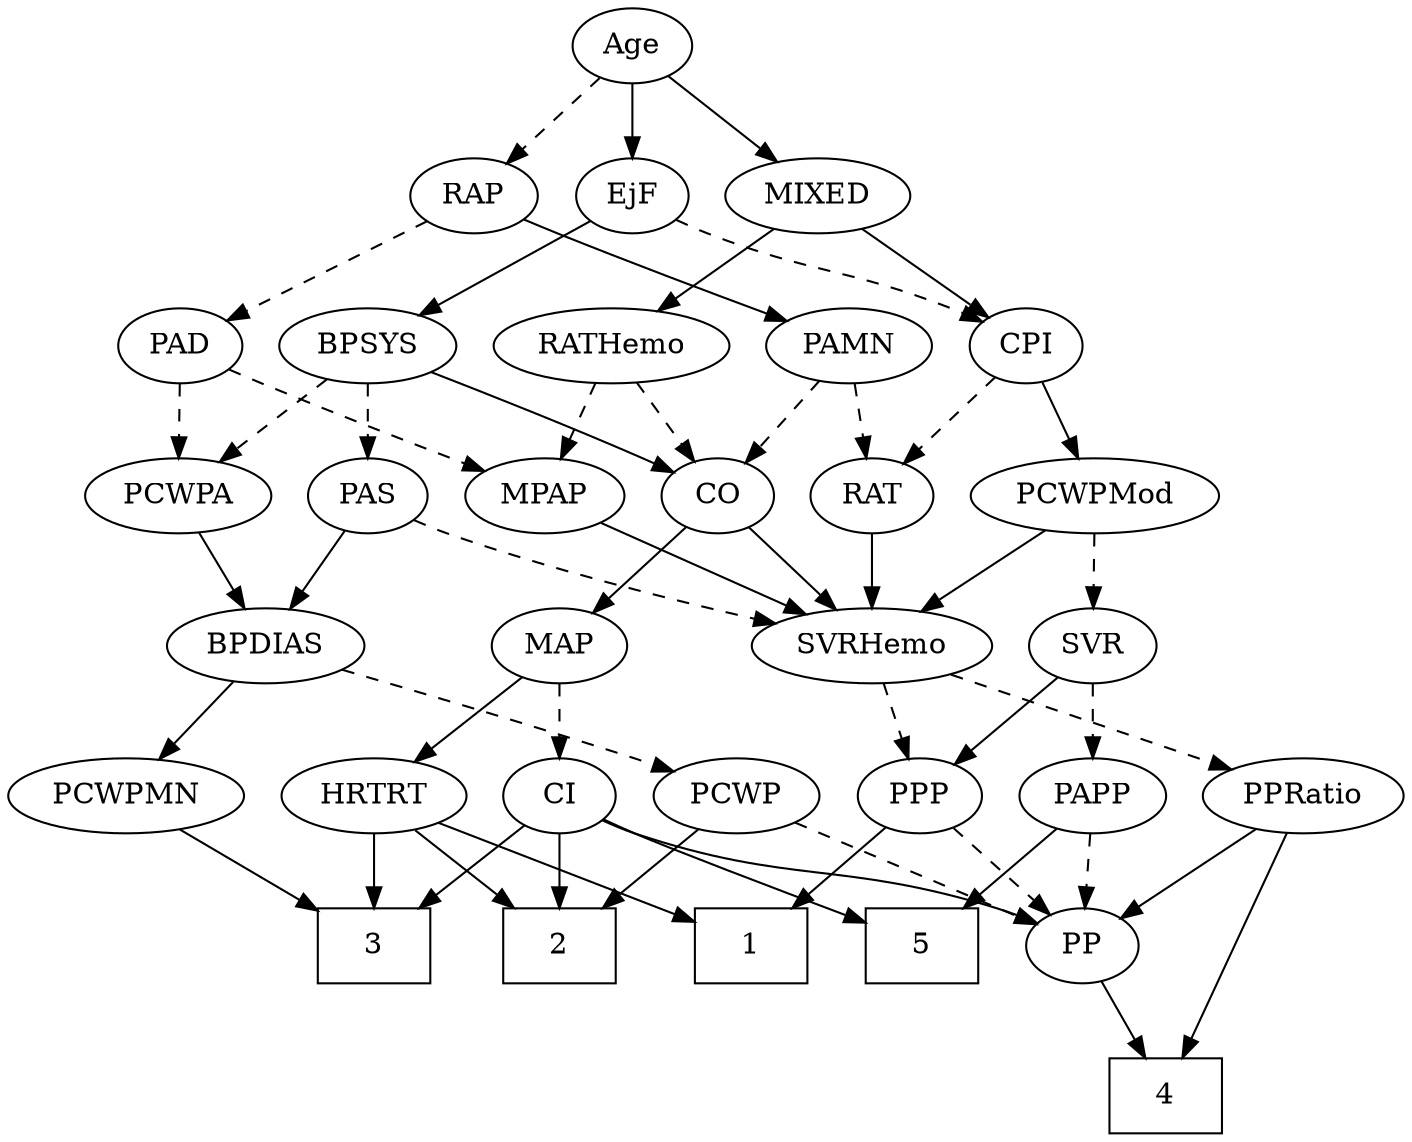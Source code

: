 strict digraph {
	graph [bb="0,0,608.69,540"];
	node [label="\N"];
	1	[height=0.5,
		pos="325.05,90",
		shape=box,
		width=0.75];
	2	[height=0.5,
		pos="243.05,90",
		shape=box,
		width=0.75];
	3	[height=0.5,
		pos="158.05,90",
		shape=box,
		width=0.75];
	4	[height=0.5,
		pos="513.05,18",
		shape=box,
		width=0.75];
	5	[height=0.5,
		pos="402.05,90",
		shape=box,
		width=0.75];
	Age	[height=0.5,
		pos="264.05,522",
		width=0.75];
	EjF	[height=0.5,
		pos="264.05,450",
		width=0.75];
	Age -> EjF	[pos="e,264.05,468.1 264.05,503.7 264.05,495.98 264.05,486.71 264.05,478.11",
		style=solid];
	RAP	[height=0.5,
		pos="191.05,450",
		width=0.77632];
	Age -> RAP	[pos="e,206.05,465.38 249.27,506.83 238.95,496.94 224.99,483.55 213.32,472.36",
		style=dashed];
	MIXED	[height=0.5,
		pos="349.05,450",
		width=1.1193];
	Age -> MIXED	[pos="e,330.64,466.16 280.43,507.5 292.45,497.61 309.02,483.96 322.86,472.56",
		style=solid];
	BPSYS	[height=0.5,
		pos="152.05,378",
		width=1.0471];
	EjF -> BPSYS	[pos="e,174.22,392.86 245.05,437.13 228.05,426.5 202.83,410.74 182.94,398.31",
		style=solid];
	CPI	[height=0.5,
		pos="442.05,378",
		width=0.75];
	EjF -> CPI	[pos="e,420.9,389.47 285.19,438.53 290.02,436.27 295.18,433.97 300.05,432 346.17,413.35 359.92,414.65 406.05,396 407.87,395.26 409.74,\
394.48 411.61,393.67",
		style=dashed];
	PAD	[height=0.5,
		pos="68.046,378",
		width=0.79437];
	RAP -> PAD	[pos="e,88.798,390.81 170.73,437.44 150.82,426.11 120.25,408.71 97.642,395.84",
		style=dashed];
	PAMN	[height=0.5,
		pos="361.05,378",
		width=1.011];
	RAP -> PAMN	[pos="e,333.11,389.65 212.87,438.74 217.84,436.47 223.11,434.12 228.05,432 260.09,418.26 296.95,403.67 323.73,393.28",
		style=solid];
	RATHemo	[height=0.5,
		pos="257.05,378",
		width=1.3721];
	MIXED -> RATHemo	[pos="e,277.48,394.55 329.53,434.15 316.75,424.43 299.82,411.54 285.54,400.68",
		style=solid];
	MIXED -> CPI	[pos="e,424.85,391.94 368.77,434.15 382.67,423.69 401.43,409.57 416.48,398.24",
		style=solid];
	MPAP	[height=0.5,
		pos="232.05,306",
		width=0.97491];
	SVRHemo	[height=0.5,
		pos="384.05,234",
		width=1.3902];
	MPAP -> SVRHemo	[pos="e,354.35,248.68 257.49,293.28 281.38,282.28 317.46,265.66 345,252.98",
		style=solid];
	CO	[height=0.5,
		pos="312.05,306",
		width=0.75];
	BPSYS -> CO	[pos="e,290.79,317.2 179.75,365.5 204.97,354.96 243.16,338.79 276.05,324 277.84,323.19 279.68,322.35 281.54,321.5",
		style=solid];
	PAS	[height=0.5,
		pos="152.05,306",
		width=0.75];
	BPSYS -> PAS	[pos="e,152.05,324.1 152.05,359.7 152.05,351.98 152.05,342.71 152.05,334.11",
		style=dashed];
	PCWPA	[height=0.5,
		pos="65.046,306",
		width=1.1555];
	BPSYS -> PCWPA	[pos="e,84.071,322.31 133.6,362.15 121.53,352.45 105.57,339.61 92.09,328.76",
		style=dashed];
	PAD -> MPAP	[pos="e,205.17,317.89 90.293,366.62 95.141,364.41 100.25,362.1 105.05,360 135.51,346.65 170.4,332.15 195.89,321.69",
		style=dashed];
	PAD -> PCWPA	[pos="e,65.779,324.1 67.304,359.7 66.973,351.98 66.576,342.71 66.208,334.11",
		style=dashed];
	CO -> SVRHemo	[pos="e,367.48,251.1 326.62,290.83 336.23,281.49 349.05,269.02 360.14,258.24",
		style=solid];
	MAP	[height=0.5,
		pos="243.05,234",
		width=0.84854];
	CO -> MAP	[pos="e,257.8,249.97 297.75,290.5 288.26,280.86 275.61,268.04 264.87,257.14",
		style=solid];
	PAS -> SVRHemo	[pos="e,342.08,244.07 173.1,294.3 177.94,292.05 183.12,289.81 188.05,288 235.92,270.38 292.32,255.74 332.29,246.35",
		style=dashed];
	BPDIAS	[height=0.5,
		pos="108.05,234",
		width=1.1735];
	PAS -> BPDIAS	[pos="e,118.6,251.8 142.06,289.12 136.76,280.68 130.11,270.1 124.1,260.55",
		style=solid];
	PAMN -> CO	[pos="e,323.01,322.67 349.68,360.76 343.47,351.89 335.66,340.74 328.77,330.89",
		style=dashed];
	RAT	[height=0.5,
		pos="384.05,306",
		width=0.75827];
	PAMN -> RAT	[pos="e,378.53,323.79 366.61,360.05 369.24,352.06 372.44,342.33 375.37,333.4",
		style=dashed];
	RATHemo -> MPAP	[pos="e,238.04,323.79 250.99,360.05 248.14,352.06 244.66,342.33 241.47,333.4",
		style=dashed];
	RATHemo -> CO	[pos="e,299.86,322.51 270.08,360.41 277.06,351.53 285.77,340.44 293.45,330.67",
		style=dashed];
	CPI -> RAT	[pos="e,396.61,322.16 429.46,361.81 421.78,352.55 411.82,340.52 403.18,330.09",
		style=dashed];
	PCWPMod	[height=0.5,
		pos="481.05,306",
		width=1.4443];
	CPI -> PCWPMod	[pos="e,471.51,324.12 451.09,360.76 455.68,352.53 461.37,342.32 466.55,333.02",
		style=solid];
	RAT -> SVRHemo	[pos="e,384.05,252.1 384.05,287.7 384.05,279.98 384.05,270.71 384.05,262.11",
		style=solid];
	SVR	[height=0.5,
		pos="480.05,234",
		width=0.77632];
	PPP	[height=0.5,
		pos="403.05,162",
		width=0.75];
	SVR -> PPP	[pos="e,418.34,176.91 464.46,218.83 453.43,208.81 438.46,195.19 426.05,183.92",
		style=solid];
	PAPP	[height=0.5,
		pos="480.05,162",
		width=0.88464];
	SVR -> PAPP	[pos="e,480.05,180.1 480.05,215.7 480.05,207.98 480.05,198.71 480.05,190.11",
		style=dashed];
	PCWPMod -> SVR	[pos="e,480.29,252.1 480.8,287.7 480.69,279.98 480.56,270.71 480.43,262.11",
		style=dashed];
	PCWPMod -> SVRHemo	[pos="e,405.51,250.49 459.52,289.46 446.08,279.77 428.59,267.15 413.84,256.5",
		style=solid];
	PCWPA -> BPDIAS	[pos="e,97.63,251.96 75.236,288.41 80.355,280.08 86.67,269.8 92.388,260.49",
		style=solid];
	PCWPMN	[height=0.5,
		pos="50.046,162",
		width=1.3902];
	PCWPMN -> 3	[pos="e,131.49,108.21 73.214,145.98 87.648,136.63 106.5,124.41 122.77,113.87",
		style=solid];
	SVRHemo -> PPP	[pos="e,398.49,179.79 388.64,216.05 390.79,208.14 393.4,198.54 395.8,189.69",
		style=dashed];
	PPRatio	[height=0.5,
		pos="569.05,162",
		width=1.1013];
	SVRHemo -> PPRatio	[pos="e,539.61,174.14 417.12,220.49 448.81,208.5 496.63,190.4 530.14,177.72",
		style=dashed];
	BPDIAS -> PCWPMN	[pos="e,63.828,179.63 94.593,216.76 87.378,208.06 78.339,197.15 70.292,187.43",
		style=solid];
	PCWP	[height=0.5,
		pos="323.05,162",
		width=0.97491];
	BPDIAS -> PCWP	[pos="e,296.16,173.72 142.01,223.22 176.68,213.06 231.93,196.38 279.05,180 281.57,179.12 284.16,178.19 286.77,177.24",
		style=dashed];
	CI	[height=0.5,
		pos="243.05,162",
		width=0.75];
	MAP -> CI	[pos="e,243.05,180.1 243.05,215.7 243.05,207.98 243.05,198.71 243.05,190.11",
		style=dashed];
	HRTRT	[height=0.5,
		pos="158.05,162",
		width=1.1013];
	MAP -> HRTRT	[pos="e,176.4,178.11 225.84,218.83 213.95,209.04 197.91,195.83 184.41,184.71",
		style=solid];
	PP	[height=0.5,
		pos="477.05,90",
		width=0.75];
	PP -> 4	[pos="e,504.24,36.124 485.4,72.765 489.59,64.611 494.77,54.529 499.52,45.307",
		style=solid];
	PPP -> 1	[pos="e,344.01,108.02 387.64,147.17 377.36,137.95 363.6,125.6 351.59,114.82",
		style=solid];
	PPP -> PP	[pos="e,462.09,105.14 418.02,146.83 428.55,136.87 442.83,123.37 454.7,112.14",
		style=dashed];
	PPRatio -> 4	[pos="e,519.86,36.268 562.4,144.15 552.81,119.84 535,74.66 523.6,45.753",
		style=solid];
	PPRatio -> PP	[pos="e,494.36,104.17 549.53,146.15 535.87,135.75 517.46,121.75 502.62,110.46",
		style=solid];
	PCWP -> 2	[pos="e,262.52,108.04 306.08,146.15 295.62,137 281.97,125.06 270.05,114.63",
		style=solid];
	PCWP -> PP	[pos="e,455.07,100.99 348.48,149.44 375.19,137.3 417.22,118.19 445.9,105.16",
		style=dashed];
	CI -> 2	[pos="e,243.05,108.1 243.05,143.7 243.05,135.98 243.05,126.71 243.05,118.11",
		style=solid];
	CI -> 3	[pos="e,178.91,108.18 226.66,147.5 215.39,138.23 200.13,125.66 186.86,114.73",
		style=solid];
	CI -> 5	[pos="e,374.57,102.52 264.31,150.81 269.14,148.54 274.26,146.16 279.05,144 307.86,130.99 340.76,116.85 365.28,106.45",
		style=solid];
	CI -> PP	[pos="e,455.46,101.27 263.66,150.32 268.62,148.02 273.95,145.76 279.05,144 347.55,120.39 369.2,130.58 438.05,108 440.65,107.14 443.33,\
106.18 445.99,105.15",
		style=solid];
	PAPP -> 5	[pos="e,421.03,108.04 463.5,146.15 453.4,137.09 440.25,125.29 428.71,114.93",
		style=solid];
	PAPP -> PP	[pos="e,477.78,108.1 479.3,143.7 478.97,135.98 478.58,126.71 478.21,118.11",
		style=dashed];
	HRTRT -> 1	[pos="e,297.96,102.35 186.37,149.13 214.5,137.33 257.76,119.21 288.47,106.33",
		style=solid];
	HRTRT -> 2	[pos="e,222.25,108.13 176.49,145.81 187.54,136.71 201.84,124.94 214.34,114.64",
		style=solid];
	HRTRT -> 3	[pos="e,158.05,108.1 158.05,143.7 158.05,135.98 158.05,126.71 158.05,118.11",
		style=solid];
}
